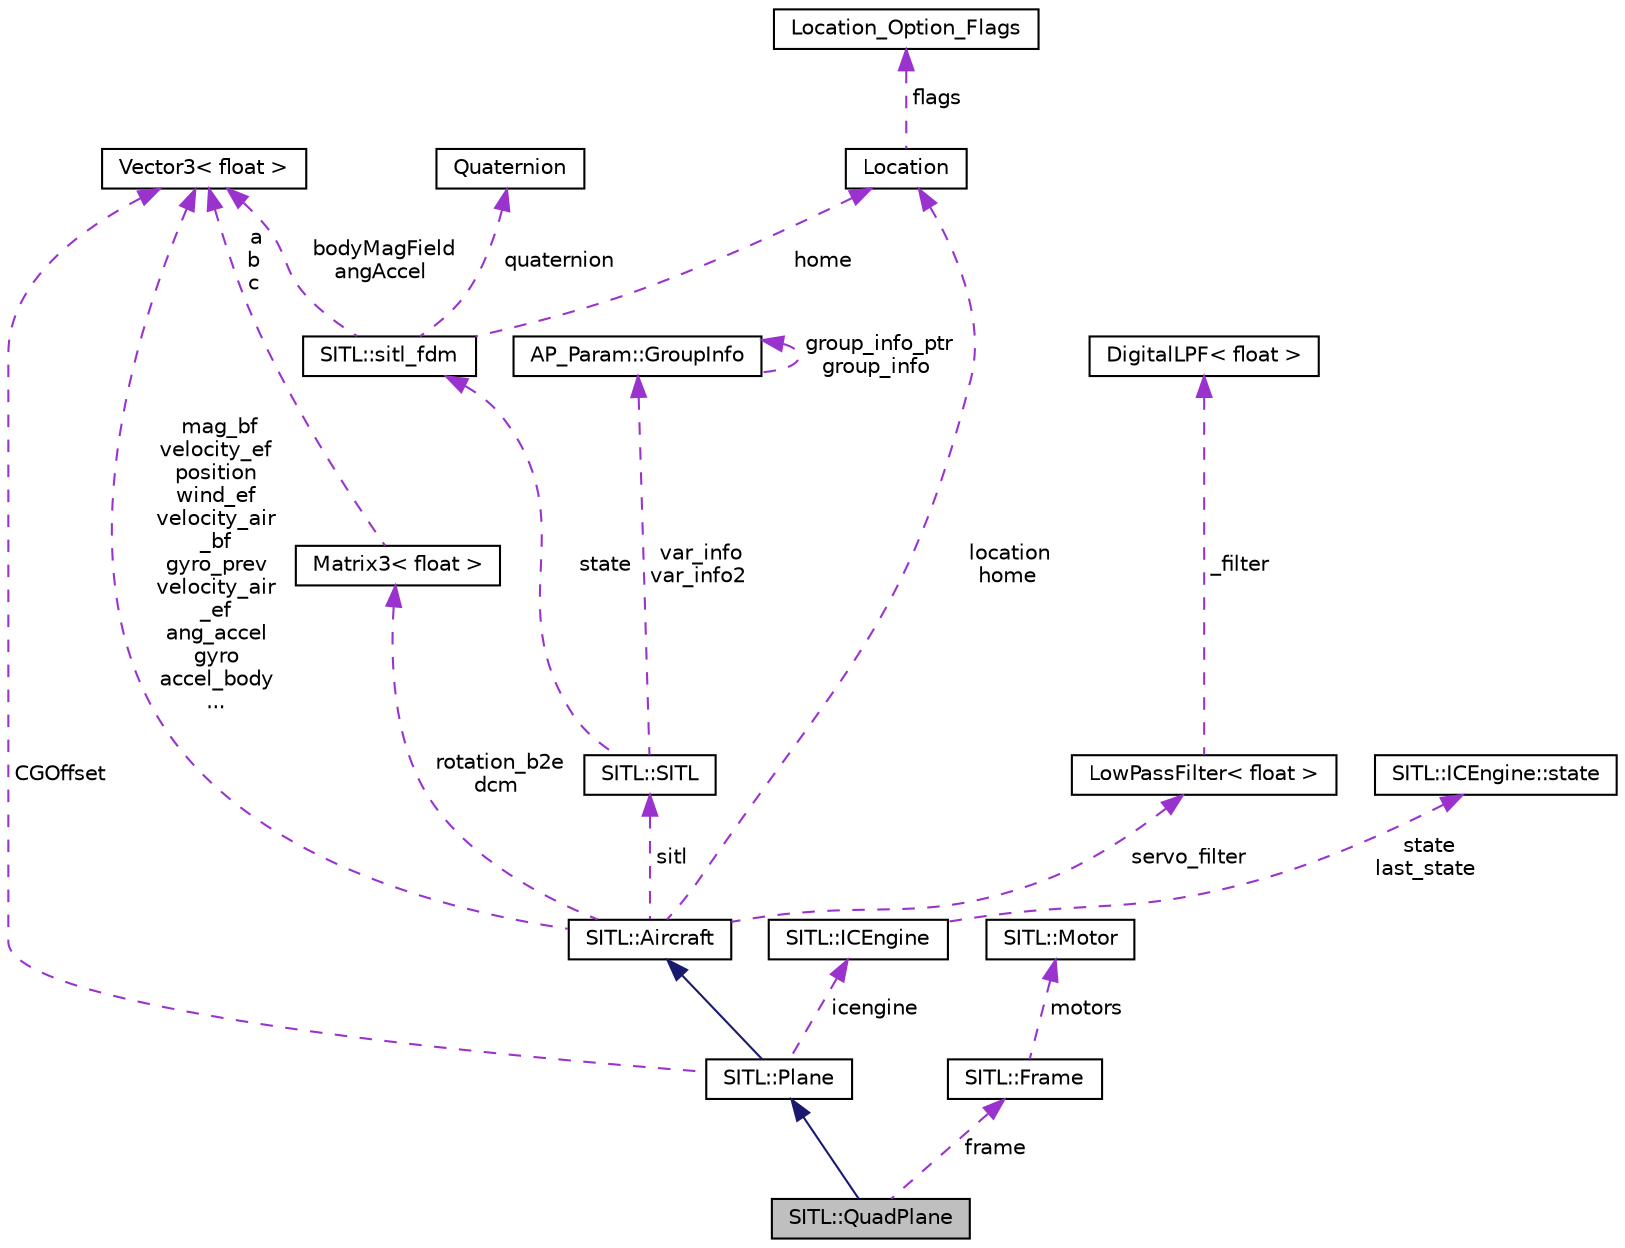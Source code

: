 digraph "SITL::QuadPlane"
{
 // INTERACTIVE_SVG=YES
  edge [fontname="Helvetica",fontsize="10",labelfontname="Helvetica",labelfontsize="10"];
  node [fontname="Helvetica",fontsize="10",shape=record];
  Node1 [label="SITL::QuadPlane",height=0.2,width=0.4,color="black", fillcolor="grey75", style="filled", fontcolor="black"];
  Node2 -> Node1 [dir="back",color="midnightblue",fontsize="10",style="solid",fontname="Helvetica"];
  Node2 [label="SITL::Plane",height=0.2,width=0.4,color="black", fillcolor="white", style="filled",URL="$classSITL_1_1Plane.html"];
  Node3 -> Node2 [dir="back",color="midnightblue",fontsize="10",style="solid",fontname="Helvetica"];
  Node3 [label="SITL::Aircraft",height=0.2,width=0.4,color="black", fillcolor="white", style="filled",URL="$classSITL_1_1Aircraft.html"];
  Node4 -> Node3 [dir="back",color="darkorchid3",fontsize="10",style="dashed",label=" rotation_b2e\ndcm" ,fontname="Helvetica"];
  Node4 [label="Matrix3\< float \>",height=0.2,width=0.4,color="black", fillcolor="white", style="filled",URL="$classMatrix3.html"];
  Node5 -> Node4 [dir="back",color="darkorchid3",fontsize="10",style="dashed",label=" a\nb\nc" ,fontname="Helvetica"];
  Node5 [label="Vector3\< float \>",height=0.2,width=0.4,color="black", fillcolor="white", style="filled",URL="$classVector3.html"];
  Node6 -> Node3 [dir="back",color="darkorchid3",fontsize="10",style="dashed",label=" servo_filter" ,fontname="Helvetica"];
  Node6 [label="LowPassFilter\< float \>",height=0.2,width=0.4,color="black", fillcolor="white", style="filled",URL="$classLowPassFilter.html"];
  Node7 -> Node6 [dir="back",color="darkorchid3",fontsize="10",style="dashed",label=" _filter" ,fontname="Helvetica"];
  Node7 [label="DigitalLPF\< float \>",height=0.2,width=0.4,color="black", fillcolor="white", style="filled",URL="$classDigitalLPF.html"];
  Node8 -> Node3 [dir="back",color="darkorchid3",fontsize="10",style="dashed",label=" sitl" ,fontname="Helvetica"];
  Node8 [label="SITL::SITL",height=0.2,width=0.4,color="black", fillcolor="white", style="filled",URL="$classSITL_1_1SITL.html"];
  Node9 -> Node8 [dir="back",color="darkorchid3",fontsize="10",style="dashed",label=" var_info\nvar_info2" ,fontname="Helvetica"];
  Node9 [label="AP_Param::GroupInfo",height=0.2,width=0.4,color="black", fillcolor="white", style="filled",URL="$structAP__Param_1_1GroupInfo.html"];
  Node9 -> Node9 [dir="back",color="darkorchid3",fontsize="10",style="dashed",label=" group_info_ptr\ngroup_info" ,fontname="Helvetica"];
  Node10 -> Node8 [dir="back",color="darkorchid3",fontsize="10",style="dashed",label=" state" ,fontname="Helvetica"];
  Node10 [label="SITL::sitl_fdm",height=0.2,width=0.4,color="black", fillcolor="white", style="filled",URL="$structSITL_1_1sitl__fdm.html"];
  Node11 -> Node10 [dir="back",color="darkorchid3",fontsize="10",style="dashed",label=" quaternion" ,fontname="Helvetica"];
  Node11 [label="Quaternion",height=0.2,width=0.4,color="black", fillcolor="white", style="filled",URL="$classQuaternion.html"];
  Node5 -> Node10 [dir="back",color="darkorchid3",fontsize="10",style="dashed",label=" bodyMagField\nangAccel" ,fontname="Helvetica"];
  Node12 -> Node10 [dir="back",color="darkorchid3",fontsize="10",style="dashed",label=" home" ,fontname="Helvetica"];
  Node12 [label="Location",height=0.2,width=0.4,color="black", fillcolor="white", style="filled",URL="$structLocation.html"];
  Node13 -> Node12 [dir="back",color="darkorchid3",fontsize="10",style="dashed",label=" flags" ,fontname="Helvetica"];
  Node13 [label="Location_Option_Flags",height=0.2,width=0.4,color="black", fillcolor="white", style="filled",URL="$structLocation__Option__Flags.html"];
  Node5 -> Node3 [dir="back",color="darkorchid3",fontsize="10",style="dashed",label=" mag_bf\nvelocity_ef\nposition\nwind_ef\nvelocity_air\l_bf\ngyro_prev\nvelocity_air\l_ef\nang_accel\ngyro\naccel_body\n..." ,fontname="Helvetica"];
  Node12 -> Node3 [dir="back",color="darkorchid3",fontsize="10",style="dashed",label=" location\nhome" ,fontname="Helvetica"];
  Node5 -> Node2 [dir="back",color="darkorchid3",fontsize="10",style="dashed",label=" CGOffset" ,fontname="Helvetica"];
  Node14 -> Node2 [dir="back",color="darkorchid3",fontsize="10",style="dashed",label=" icengine" ,fontname="Helvetica"];
  Node14 [label="SITL::ICEngine",height=0.2,width=0.4,color="black", fillcolor="white", style="filled",URL="$classSITL_1_1ICEngine.html"];
  Node15 -> Node14 [dir="back",color="darkorchid3",fontsize="10",style="dashed",label=" state\nlast_state" ,fontname="Helvetica"];
  Node15 [label="SITL::ICEngine::state",height=0.2,width=0.4,color="black", fillcolor="white", style="filled",URL="$unionSITL_1_1ICEngine_1_1state.html"];
  Node16 -> Node1 [dir="back",color="darkorchid3",fontsize="10",style="dashed",label=" frame" ,fontname="Helvetica"];
  Node16 [label="SITL::Frame",height=0.2,width=0.4,color="black", fillcolor="white", style="filled",URL="$classSITL_1_1Frame.html"];
  Node17 -> Node16 [dir="back",color="darkorchid3",fontsize="10",style="dashed",label=" motors" ,fontname="Helvetica"];
  Node17 [label="SITL::Motor",height=0.2,width=0.4,color="black", fillcolor="white", style="filled",URL="$classSITL_1_1Motor.html"];
}

